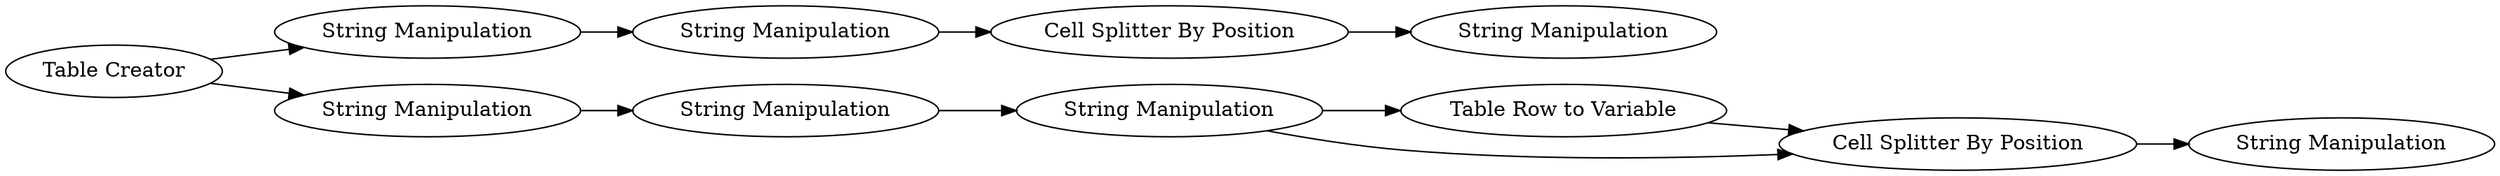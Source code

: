 digraph {
	"-706183402947825295_3" [label="String Manipulation"]
	"-706183402947825295_10" [label="Table Row to Variable"]
	"-706183402947825295_1" [label="Table Creator"]
	"-706183402947825295_5" [label="Cell Splitter By Position"]
	"-706183402947825295_11" [label="Cell Splitter By Position"]
	"-706183402947825295_9" [label="String Manipulation"]
	"-706183402947825295_12" [label="String Manipulation"]
	"-706183402947825295_6" [label="String Manipulation"]
	"-706183402947825295_2" [label="String Manipulation"]
	"-706183402947825295_8" [label="String Manipulation"]
	"-706183402947825295_7" [label="String Manipulation"]
	"-706183402947825295_11" -> "-706183402947825295_12"
	"-706183402947825295_8" -> "-706183402947825295_9"
	"-706183402947825295_2" -> "-706183402947825295_3"
	"-706183402947825295_3" -> "-706183402947825295_5"
	"-706183402947825295_9" -> "-706183402947825295_11"
	"-706183402947825295_5" -> "-706183402947825295_6"
	"-706183402947825295_7" -> "-706183402947825295_8"
	"-706183402947825295_1" -> "-706183402947825295_2"
	"-706183402947825295_1" -> "-706183402947825295_7"
	"-706183402947825295_10" -> "-706183402947825295_11"
	"-706183402947825295_9" -> "-706183402947825295_10"
	rankdir=LR
}
